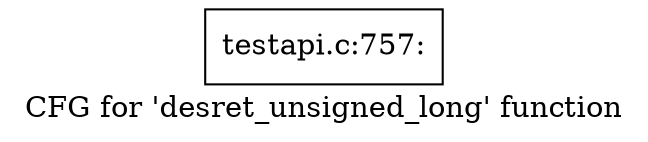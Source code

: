 digraph "CFG for 'desret_unsigned_long' function" {
	label="CFG for 'desret_unsigned_long' function";

	Node0x4851230 [shape=record,label="{testapi.c:757:}"];
}
